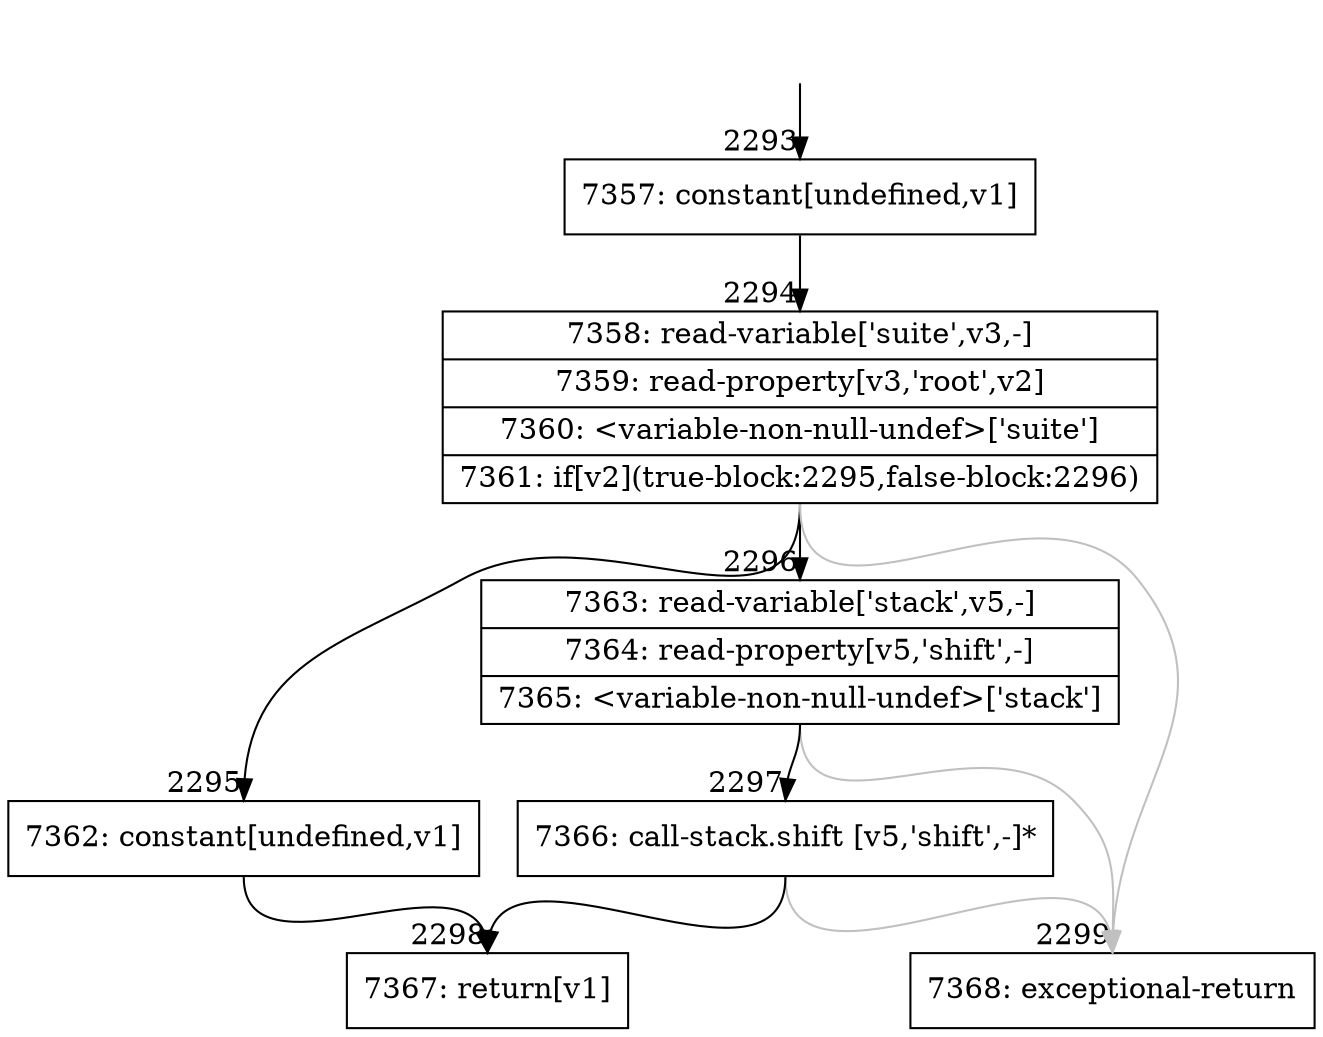 digraph {
rankdir="TD"
BB_entry205[shape=none,label=""];
BB_entry205 -> BB2293 [tailport=s, headport=n, headlabel="    2293"]
BB2293 [shape=record label="{7357: constant[undefined,v1]}" ] 
BB2293 -> BB2294 [tailport=s, headport=n, headlabel="      2294"]
BB2294 [shape=record label="{7358: read-variable['suite',v3,-]|7359: read-property[v3,'root',v2]|7360: \<variable-non-null-undef\>['suite']|7361: if[v2](true-block:2295,false-block:2296)}" ] 
BB2294 -> BB2295 [tailport=s, headport=n, headlabel="      2295"]
BB2294 -> BB2296 [tailport=s, headport=n, headlabel="      2296"]
BB2294 -> BB2299 [tailport=s, headport=n, color=gray, headlabel="      2299"]
BB2295 [shape=record label="{7362: constant[undefined,v1]}" ] 
BB2295 -> BB2298 [tailport=s, headport=n, headlabel="      2298"]
BB2296 [shape=record label="{7363: read-variable['stack',v5,-]|7364: read-property[v5,'shift',-]|7365: \<variable-non-null-undef\>['stack']}" ] 
BB2296 -> BB2297 [tailport=s, headport=n, headlabel="      2297"]
BB2296 -> BB2299 [tailport=s, headport=n, color=gray]
BB2297 [shape=record label="{7366: call-stack.shift [v5,'shift',-]*}" ] 
BB2297 -> BB2298 [tailport=s, headport=n]
BB2297 -> BB2299 [tailport=s, headport=n, color=gray]
BB2298 [shape=record label="{7367: return[v1]}" ] 
BB2299 [shape=record label="{7368: exceptional-return}" ] 
//#$~ 2760
}
